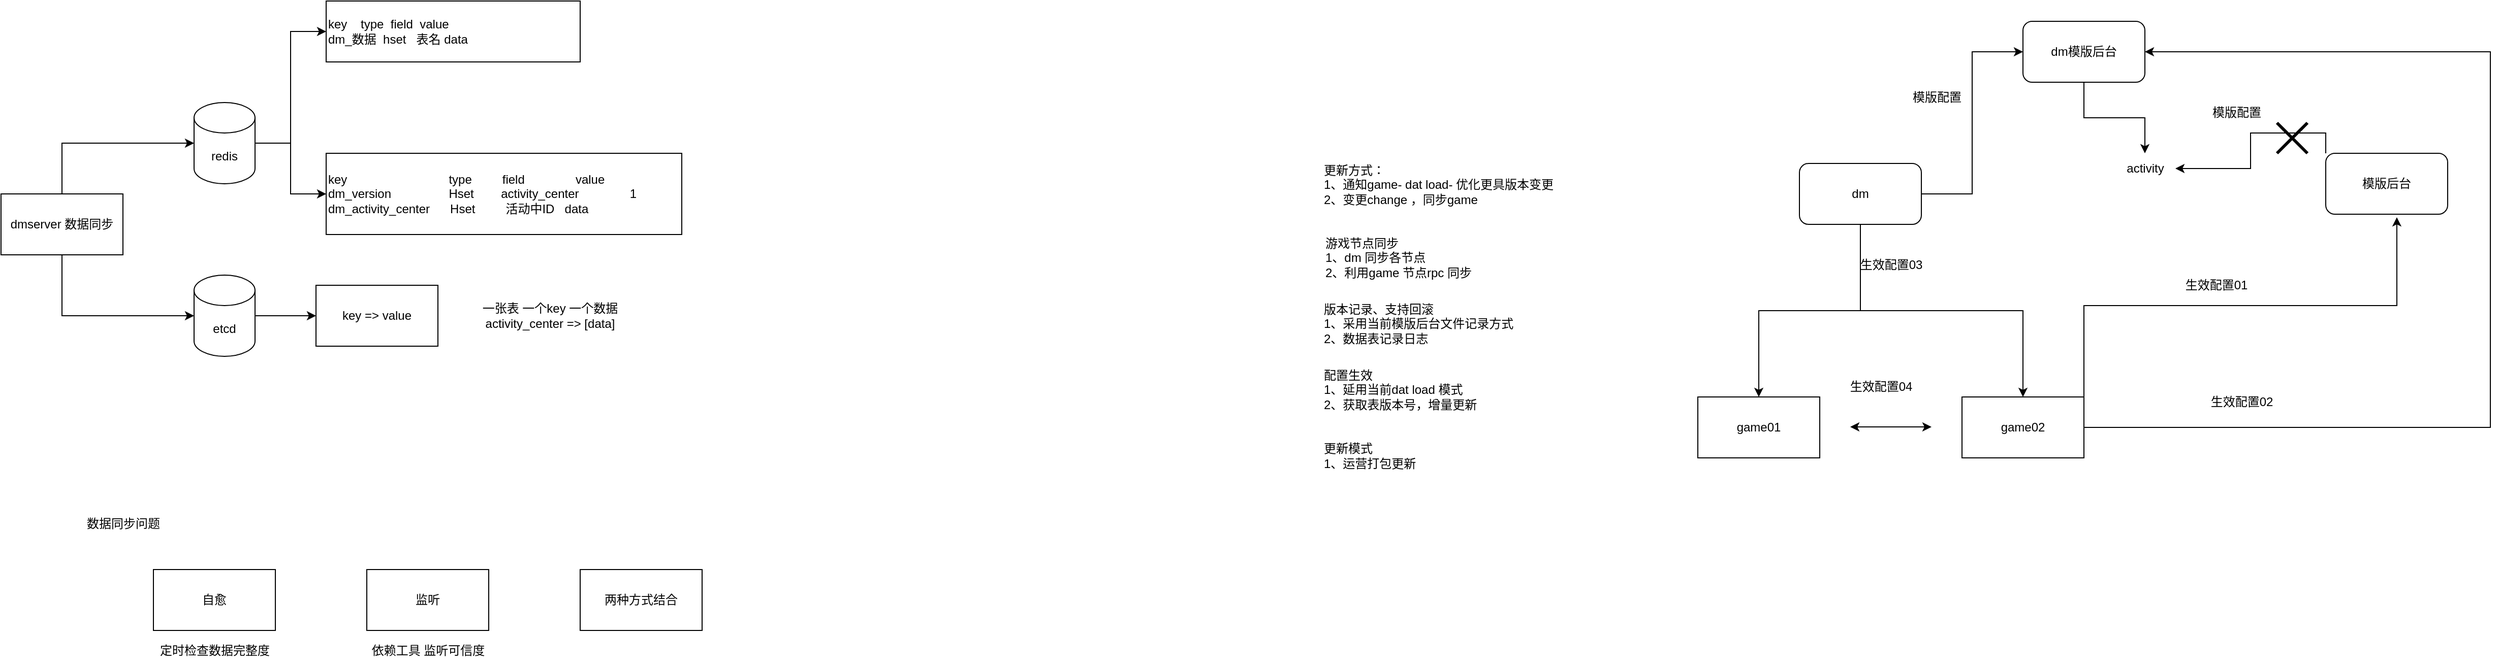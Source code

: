 <mxfile version="21.1.2" type="github">
  <diagram id="lmy8UQ-vfpTuUxlPhxFz" name="第 1 页">
    <mxGraphModel dx="2314" dy="1057" grid="1" gridSize="10" guides="1" tooltips="1" connect="1" arrows="1" fold="1" page="1" pageScale="1" pageWidth="827" pageHeight="1169" math="0" shadow="0">
      <root>
        <mxCell id="0" />
        <mxCell id="1" parent="0" />
        <mxCell id="t6LF4k-oh8Lmb-7piijc-21" style="edgeStyle=orthogonalEdgeStyle;rounded=0;orthogonalLoop=1;jettySize=auto;html=1;exitX=0.5;exitY=0;exitDx=0;exitDy=0;entryX=0;entryY=0.5;entryDx=0;entryDy=0;entryPerimeter=0;" parent="1" source="t6LF4k-oh8Lmb-7piijc-1" target="t6LF4k-oh8Lmb-7piijc-4" edge="1">
          <mxGeometry relative="1" as="geometry" />
        </mxCell>
        <mxCell id="t6LF4k-oh8Lmb-7piijc-22" style="edgeStyle=orthogonalEdgeStyle;rounded=0;orthogonalLoop=1;jettySize=auto;html=1;exitX=0.5;exitY=1;exitDx=0;exitDy=0;entryX=0;entryY=0.5;entryDx=0;entryDy=0;entryPerimeter=0;" parent="1" source="t6LF4k-oh8Lmb-7piijc-1" target="t6LF4k-oh8Lmb-7piijc-3" edge="1">
          <mxGeometry relative="1" as="geometry" />
        </mxCell>
        <mxCell id="t6LF4k-oh8Lmb-7piijc-1" value="dmserver 数据同步" style="rounded=0;whiteSpace=wrap;html=1;" parent="1" vertex="1">
          <mxGeometry y="260" width="120" height="60" as="geometry" />
        </mxCell>
        <mxCell id="t6LF4k-oh8Lmb-7piijc-23" style="edgeStyle=orthogonalEdgeStyle;rounded=0;orthogonalLoop=1;jettySize=auto;html=1;exitX=1;exitY=0.5;exitDx=0;exitDy=0;exitPerimeter=0;entryX=0;entryY=0.5;entryDx=0;entryDy=0;" parent="1" source="t6LF4k-oh8Lmb-7piijc-3" target="t6LF4k-oh8Lmb-7piijc-20" edge="1">
          <mxGeometry relative="1" as="geometry" />
        </mxCell>
        <mxCell id="t6LF4k-oh8Lmb-7piijc-3" value="etcd" style="shape=cylinder3;whiteSpace=wrap;html=1;boundedLbl=1;backgroundOutline=1;size=15;" parent="1" vertex="1">
          <mxGeometry x="190" y="340" width="60" height="80" as="geometry" />
        </mxCell>
        <mxCell id="t6LF4k-oh8Lmb-7piijc-24" style="edgeStyle=orthogonalEdgeStyle;rounded=0;orthogonalLoop=1;jettySize=auto;html=1;exitX=1;exitY=0.5;exitDx=0;exitDy=0;exitPerimeter=0;entryX=0;entryY=0.5;entryDx=0;entryDy=0;" parent="1" source="t6LF4k-oh8Lmb-7piijc-4" target="t6LF4k-oh8Lmb-7piijc-13" edge="1">
          <mxGeometry relative="1" as="geometry" />
        </mxCell>
        <mxCell id="t6LF4k-oh8Lmb-7piijc-27" style="edgeStyle=orthogonalEdgeStyle;rounded=0;orthogonalLoop=1;jettySize=auto;html=1;exitX=1;exitY=0.5;exitDx=0;exitDy=0;exitPerimeter=0;entryX=0;entryY=0.5;entryDx=0;entryDy=0;" parent="1" source="t6LF4k-oh8Lmb-7piijc-4" target="t6LF4k-oh8Lmb-7piijc-26" edge="1">
          <mxGeometry relative="1" as="geometry" />
        </mxCell>
        <mxCell id="t6LF4k-oh8Lmb-7piijc-4" value="redis&lt;br&gt;" style="shape=cylinder3;whiteSpace=wrap;html=1;boundedLbl=1;backgroundOutline=1;size=15;" parent="1" vertex="1">
          <mxGeometry x="190" y="170" width="60" height="80" as="geometry" />
        </mxCell>
        <mxCell id="t6LF4k-oh8Lmb-7piijc-13" value="key&amp;nbsp;&amp;nbsp;&lt;span style=&quot;white-space: pre;&quot;&gt; &lt;span style=&quot;white-space: pre;&quot;&gt; &lt;/span&gt;&lt;/span&gt;type&lt;span style=&quot;white-space: pre;&quot;&gt; &lt;/span&gt;&lt;span style=&quot;white-space: pre;&quot;&gt; &lt;/span&gt;field&lt;span style=&quot;white-space: pre;&quot;&gt; &lt;/span&gt;&lt;span style=&quot;white-space: pre;&quot;&gt; &lt;/span&gt;value&lt;br&gt;dm_数据&lt;span style=&quot;white-space: pre;&quot;&gt; &lt;/span&gt;&lt;span style=&quot;white-space: pre;&quot;&gt; &lt;/span&gt;hset&lt;span style=&quot;white-space: pre;&quot;&gt; &lt;/span&gt;&lt;span style=&quot;white-space: pre;&quot;&gt; &lt;/span&gt;&amp;nbsp;表名&lt;span style=&quot;white-space: pre;&quot;&gt; &lt;/span&gt;data&lt;span style=&quot;white-space: pre;&quot;&gt; &lt;/span&gt;&lt;span style=&quot;white-space: pre;&quot;&gt; &lt;/span&gt;" style="rounded=0;whiteSpace=wrap;html=1;align=left;" parent="1" vertex="1">
          <mxGeometry x="320" y="70" width="250" height="60" as="geometry" />
        </mxCell>
        <mxCell id="t6LF4k-oh8Lmb-7piijc-14" value="自愈&lt;br&gt;" style="whiteSpace=wrap;html=1;" parent="1" vertex="1">
          <mxGeometry x="150" y="630" width="120" height="60" as="geometry" />
        </mxCell>
        <mxCell id="t6LF4k-oh8Lmb-7piijc-15" value="监听" style="whiteSpace=wrap;html=1;" parent="1" vertex="1">
          <mxGeometry x="360" y="630" width="120" height="60" as="geometry" />
        </mxCell>
        <mxCell id="t6LF4k-oh8Lmb-7piijc-16" value="数据同步问题" style="text;html=1;align=center;verticalAlign=middle;resizable=0;points=[];autosize=1;strokeColor=none;fillColor=none;" parent="1" vertex="1">
          <mxGeometry x="70" y="570" width="100" height="30" as="geometry" />
        </mxCell>
        <mxCell id="t6LF4k-oh8Lmb-7piijc-17" value="定时检查数据完整度" style="text;html=1;align=center;verticalAlign=middle;resizable=0;points=[];autosize=1;strokeColor=none;fillColor=none;" parent="1" vertex="1">
          <mxGeometry x="145" y="695" width="130" height="30" as="geometry" />
        </mxCell>
        <mxCell id="t6LF4k-oh8Lmb-7piijc-18" value="依赖工具 监听可信度" style="text;html=1;align=center;verticalAlign=middle;resizable=0;points=[];autosize=1;strokeColor=none;fillColor=none;" parent="1" vertex="1">
          <mxGeometry x="355" y="695" width="130" height="30" as="geometry" />
        </mxCell>
        <mxCell id="t6LF4k-oh8Lmb-7piijc-19" value="两种方式结合" style="whiteSpace=wrap;html=1;" parent="1" vertex="1">
          <mxGeometry x="570" y="630" width="120" height="60" as="geometry" />
        </mxCell>
        <mxCell id="t6LF4k-oh8Lmb-7piijc-20" value="key =&amp;gt; value" style="whiteSpace=wrap;html=1;" parent="1" vertex="1">
          <mxGeometry x="310" y="350" width="120" height="60" as="geometry" />
        </mxCell>
        <mxCell id="t6LF4k-oh8Lmb-7piijc-25" value="一张表 一个key 一个数据&lt;br&gt;activity_center =&amp;gt; [data]" style="text;html=1;align=center;verticalAlign=middle;resizable=0;points=[];autosize=1;strokeColor=none;fillColor=none;" parent="1" vertex="1">
          <mxGeometry x="460" y="360" width="160" height="40" as="geometry" />
        </mxCell>
        <mxCell id="t6LF4k-oh8Lmb-7piijc-26" value="&lt;span style=&quot;&quot;&gt;key&amp;nbsp; &amp;nbsp; &amp;nbsp; &amp;nbsp; &amp;nbsp; &amp;nbsp; &amp;nbsp; &amp;nbsp; &amp;nbsp; &amp;nbsp; &amp;nbsp; &amp;nbsp; &amp;nbsp; &amp;nbsp; &amp;nbsp; type&amp;nbsp; &amp;nbsp; &amp;nbsp; &amp;nbsp; &amp;nbsp;field&amp;nbsp; &amp;nbsp; &amp;nbsp; &amp;nbsp; &amp;nbsp;&lt;span style=&quot;&quot;&gt; &lt;span style=&quot;white-space: pre;&quot;&gt; &lt;/span&gt;&lt;span style=&quot;white-space: pre;&quot;&gt; &lt;/span&gt;&lt;span style=&quot;white-space: pre;&quot;&gt; &lt;/span&gt;&lt;/span&gt;&lt;span style=&quot;&quot;&gt;&amp;nbsp;&lt;/span&gt;&lt;span style=&quot;&quot;&gt; &lt;/span&gt;value&amp;nbsp;&lt;br&gt;dm_version&amp;nbsp; &amp;nbsp; &amp;nbsp; &amp;nbsp; &amp;nbsp; &amp;nbsp; &amp;nbsp; &amp;nbsp; &amp;nbsp;Hset&amp;nbsp; &amp;nbsp; &amp;nbsp; &amp;nbsp;&amp;nbsp;&lt;/span&gt;activity_center&lt;span style=&quot;&quot;&gt;&amp;nbsp; &amp;nbsp; &amp;nbsp; &amp;nbsp; &amp;nbsp; &amp;nbsp; &lt;span style=&quot;white-space: pre;&quot;&gt; &lt;/span&gt;&lt;span style=&quot;white-space: pre;&quot;&gt; &lt;/span&gt;&lt;span style=&quot;&quot;&gt; &lt;/span&gt;1&lt;br&gt;&lt;/span&gt;&lt;span style=&quot;&quot;&gt;dm_activity_center&amp;nbsp; &amp;nbsp; &amp;nbsp; Hset&amp;nbsp; &amp;nbsp; &amp;nbsp; &amp;nbsp; &amp;nbsp;活动中ID&lt;span style=&quot;white-space: pre;&quot;&gt; &lt;/span&gt;&lt;span style=&quot;white-space: pre;&quot;&gt; &lt;/span&gt;&lt;span style=&quot;white-space: pre;&quot;&gt; &lt;/span&gt;data&amp;nbsp;&lt;/span&gt;" style="rounded=0;whiteSpace=wrap;html=1;align=left;" parent="1" vertex="1">
          <mxGeometry x="320" y="220" width="350" height="80" as="geometry" />
        </mxCell>
        <mxCell id="HFC97QxuwXLFx6QwOBBN-3" style="edgeStyle=orthogonalEdgeStyle;rounded=0;orthogonalLoop=1;jettySize=auto;html=1;" edge="1" parent="1" source="HFC97QxuwXLFx6QwOBBN-9" target="HFC97QxuwXLFx6QwOBBN-2">
          <mxGeometry relative="1" as="geometry" />
        </mxCell>
        <mxCell id="HFC97QxuwXLFx6QwOBBN-10" style="edgeStyle=orthogonalEdgeStyle;rounded=0;orthogonalLoop=1;jettySize=auto;html=1;exitX=1;exitY=0.5;exitDx=0;exitDy=0;entryX=0;entryY=0.5;entryDx=0;entryDy=0;" edge="1" parent="1" source="HFC97QxuwXLFx6QwOBBN-1" target="HFC97QxuwXLFx6QwOBBN-9">
          <mxGeometry relative="1" as="geometry" />
        </mxCell>
        <mxCell id="HFC97QxuwXLFx6QwOBBN-13" style="edgeStyle=orthogonalEdgeStyle;rounded=0;orthogonalLoop=1;jettySize=auto;html=1;entryX=0.5;entryY=0;entryDx=0;entryDy=0;" edge="1" parent="1" target="HFC97QxuwXLFx6QwOBBN-12">
          <mxGeometry relative="1" as="geometry">
            <mxPoint x="1830" y="295" as="sourcePoint" />
            <mxPoint x="1760" y="420" as="targetPoint" />
            <Array as="points">
              <mxPoint x="1830" y="375" />
              <mxPoint x="1730" y="375" />
            </Array>
          </mxGeometry>
        </mxCell>
        <mxCell id="HFC97QxuwXLFx6QwOBBN-16" style="edgeStyle=orthogonalEdgeStyle;rounded=0;orthogonalLoop=1;jettySize=auto;html=1;exitX=0.5;exitY=1;exitDx=0;exitDy=0;entryX=0.5;entryY=0;entryDx=0;entryDy=0;" edge="1" parent="1" source="HFC97QxuwXLFx6QwOBBN-1" target="HFC97QxuwXLFx6QwOBBN-15">
          <mxGeometry relative="1" as="geometry" />
        </mxCell>
        <mxCell id="HFC97QxuwXLFx6QwOBBN-1" value="dm" style="rounded=1;whiteSpace=wrap;html=1;" vertex="1" parent="1">
          <mxGeometry x="1770" y="230" width="120" height="60" as="geometry" />
        </mxCell>
        <mxCell id="HFC97QxuwXLFx6QwOBBN-2" value="activity" style="text;html=1;align=center;verticalAlign=middle;resizable=0;points=[];autosize=1;strokeColor=none;fillColor=none;" vertex="1" parent="1">
          <mxGeometry x="2080" y="220" width="60" height="30" as="geometry" />
        </mxCell>
        <mxCell id="HFC97QxuwXLFx6QwOBBN-5" style="edgeStyle=orthogonalEdgeStyle;rounded=0;orthogonalLoop=1;jettySize=auto;html=1;exitX=0;exitY=0;exitDx=0;exitDy=0;" edge="1" parent="1" source="HFC97QxuwXLFx6QwOBBN-4" target="HFC97QxuwXLFx6QwOBBN-2">
          <mxGeometry relative="1" as="geometry" />
        </mxCell>
        <mxCell id="HFC97QxuwXLFx6QwOBBN-4" value="模版后台" style="rounded=1;whiteSpace=wrap;html=1;" vertex="1" parent="1">
          <mxGeometry x="2288" y="220" width="120" height="60" as="geometry" />
        </mxCell>
        <mxCell id="HFC97QxuwXLFx6QwOBBN-6" value="" style="shape=umlDestroy;whiteSpace=wrap;html=1;strokeWidth=3;targetShapes=umlLifeline;" vertex="1" parent="1">
          <mxGeometry x="2240" y="190" width="30" height="30" as="geometry" />
        </mxCell>
        <mxCell id="HFC97QxuwXLFx6QwOBBN-9" value="dm模版后台" style="rounded=1;whiteSpace=wrap;html=1;" vertex="1" parent="1">
          <mxGeometry x="1990" y="90" width="120" height="60" as="geometry" />
        </mxCell>
        <mxCell id="HFC97QxuwXLFx6QwOBBN-12" value="game01" style="rounded=0;whiteSpace=wrap;html=1;" vertex="1" parent="1">
          <mxGeometry x="1670" y="460" width="120" height="60" as="geometry" />
        </mxCell>
        <mxCell id="HFC97QxuwXLFx6QwOBBN-14" value="更新方式：&lt;br&gt;1、通知game- dat load- 优化更具版本变更&lt;br&gt;2、变更change ，同步game&lt;br&gt;&amp;nbsp;" style="text;html=1;align=left;verticalAlign=middle;resizable=0;points=[];autosize=1;strokeColor=none;fillColor=none;" vertex="1" parent="1">
          <mxGeometry x="1300" y="222.5" width="250" height="70" as="geometry" />
        </mxCell>
        <mxCell id="HFC97QxuwXLFx6QwOBBN-31" style="edgeStyle=orthogonalEdgeStyle;rounded=0;orthogonalLoop=1;jettySize=auto;html=1;exitX=1;exitY=0;exitDx=0;exitDy=0;entryX=0.583;entryY=1.05;entryDx=0;entryDy=0;entryPerimeter=0;" edge="1" parent="1" source="HFC97QxuwXLFx6QwOBBN-15" target="HFC97QxuwXLFx6QwOBBN-4">
          <mxGeometry relative="1" as="geometry" />
        </mxCell>
        <mxCell id="HFC97QxuwXLFx6QwOBBN-32" style="edgeStyle=orthogonalEdgeStyle;rounded=0;orthogonalLoop=1;jettySize=auto;html=1;exitX=1;exitY=0.5;exitDx=0;exitDy=0;entryX=1;entryY=0.5;entryDx=0;entryDy=0;" edge="1" parent="1" source="HFC97QxuwXLFx6QwOBBN-15" target="HFC97QxuwXLFx6QwOBBN-9">
          <mxGeometry relative="1" as="geometry">
            <Array as="points">
              <mxPoint x="2450" y="490" />
              <mxPoint x="2450" y="120" />
            </Array>
          </mxGeometry>
        </mxCell>
        <mxCell id="HFC97QxuwXLFx6QwOBBN-15" value="game02" style="rounded=0;whiteSpace=wrap;html=1;" vertex="1" parent="1">
          <mxGeometry x="1930" y="460" width="120" height="60" as="geometry" />
        </mxCell>
        <mxCell id="HFC97QxuwXLFx6QwOBBN-17" value="&lt;div style=&quot;text-align: left;&quot;&gt;&lt;span style=&quot;background-color: initial;&quot;&gt;游戏节点同步&lt;/span&gt;&lt;/div&gt;&lt;div style=&quot;text-align: left;&quot;&gt;&lt;span style=&quot;background-color: initial;&quot;&gt;1、dm 同步各节点&lt;/span&gt;&lt;/div&gt;&lt;div style=&quot;text-align: left;&quot;&gt;&lt;span style=&quot;background-color: initial;&quot;&gt;2、利用game 节点rpc 同步&lt;/span&gt;&lt;/div&gt;" style="text;html=1;align=center;verticalAlign=middle;resizable=0;points=[];autosize=1;strokeColor=none;fillColor=none;" vertex="1" parent="1">
          <mxGeometry x="1290" y="292.5" width="170" height="60" as="geometry" />
        </mxCell>
        <mxCell id="HFC97QxuwXLFx6QwOBBN-19" value="" style="endArrow=classic;startArrow=classic;html=1;rounded=0;" edge="1" parent="1">
          <mxGeometry width="50" height="50" relative="1" as="geometry">
            <mxPoint x="1820" y="489.5" as="sourcePoint" />
            <mxPoint x="1900" y="489.5" as="targetPoint" />
          </mxGeometry>
        </mxCell>
        <mxCell id="HFC97QxuwXLFx6QwOBBN-23" value="生效配置01" style="text;html=1;align=center;verticalAlign=middle;resizable=0;points=[];autosize=1;strokeColor=none;fillColor=none;" vertex="1" parent="1">
          <mxGeometry x="2140" y="335" width="80" height="30" as="geometry" />
        </mxCell>
        <mxCell id="HFC97QxuwXLFx6QwOBBN-24" value="生效配置02" style="text;html=1;align=center;verticalAlign=middle;resizable=0;points=[];autosize=1;strokeColor=none;fillColor=none;" vertex="1" parent="1">
          <mxGeometry x="2165" y="450" width="80" height="30" as="geometry" />
        </mxCell>
        <mxCell id="HFC97QxuwXLFx6QwOBBN-26" value="版本记录、支持回滚&lt;br&gt;1、采用当前模版后台文件记录方式&lt;br&gt;2、数据表记录日志" style="text;html=1;align=left;verticalAlign=middle;resizable=0;points=[];autosize=1;strokeColor=none;fillColor=none;" vertex="1" parent="1">
          <mxGeometry x="1300" y="357.5" width="210" height="60" as="geometry" />
        </mxCell>
        <mxCell id="HFC97QxuwXLFx6QwOBBN-27" value="配置生效&lt;br&gt;1、延用当前dat load 模式&lt;br&gt;2、获取表版本号，增量更新" style="text;html=1;align=left;verticalAlign=middle;resizable=0;points=[];autosize=1;strokeColor=none;fillColor=none;" vertex="1" parent="1">
          <mxGeometry x="1300" y="422.5" width="170" height="60" as="geometry" />
        </mxCell>
        <mxCell id="HFC97QxuwXLFx6QwOBBN-28" value="更新模式&lt;br&gt;1、运营打包更新&lt;br&gt;" style="text;html=1;align=left;verticalAlign=middle;resizable=0;points=[];autosize=1;strokeColor=none;fillColor=none;" vertex="1" parent="1">
          <mxGeometry x="1300" y="497.5" width="110" height="40" as="geometry" />
        </mxCell>
        <mxCell id="HFC97QxuwXLFx6QwOBBN-29" value="模版配置" style="text;html=1;align=center;verticalAlign=middle;resizable=0;points=[];autosize=1;strokeColor=none;fillColor=none;" vertex="1" parent="1">
          <mxGeometry x="1870" y="150" width="70" height="30" as="geometry" />
        </mxCell>
        <mxCell id="HFC97QxuwXLFx6QwOBBN-30" value="模版配置" style="text;html=1;align=center;verticalAlign=middle;resizable=0;points=[];autosize=1;strokeColor=none;fillColor=none;" vertex="1" parent="1">
          <mxGeometry x="2165" y="165" width="70" height="30" as="geometry" />
        </mxCell>
        <mxCell id="HFC97QxuwXLFx6QwOBBN-34" value="生效配置03&lt;br&gt;" style="text;html=1;align=center;verticalAlign=middle;resizable=0;points=[];autosize=1;strokeColor=none;fillColor=none;" vertex="1" parent="1">
          <mxGeometry x="1820" y="315" width="80" height="30" as="geometry" />
        </mxCell>
        <mxCell id="HFC97QxuwXLFx6QwOBBN-35" value="生效配置04&lt;br&gt;" style="text;html=1;align=center;verticalAlign=middle;resizable=0;points=[];autosize=1;strokeColor=none;fillColor=none;" vertex="1" parent="1">
          <mxGeometry x="1810" y="435" width="80" height="30" as="geometry" />
        </mxCell>
      </root>
    </mxGraphModel>
  </diagram>
</mxfile>
